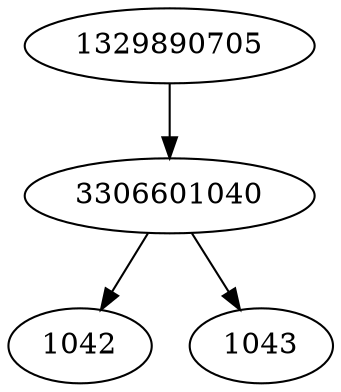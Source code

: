 strict digraph  {
3306601040;
1329890705;
1042;
1043;
3306601040 -> 1042;
3306601040 -> 1043;
1329890705 -> 3306601040;
}
